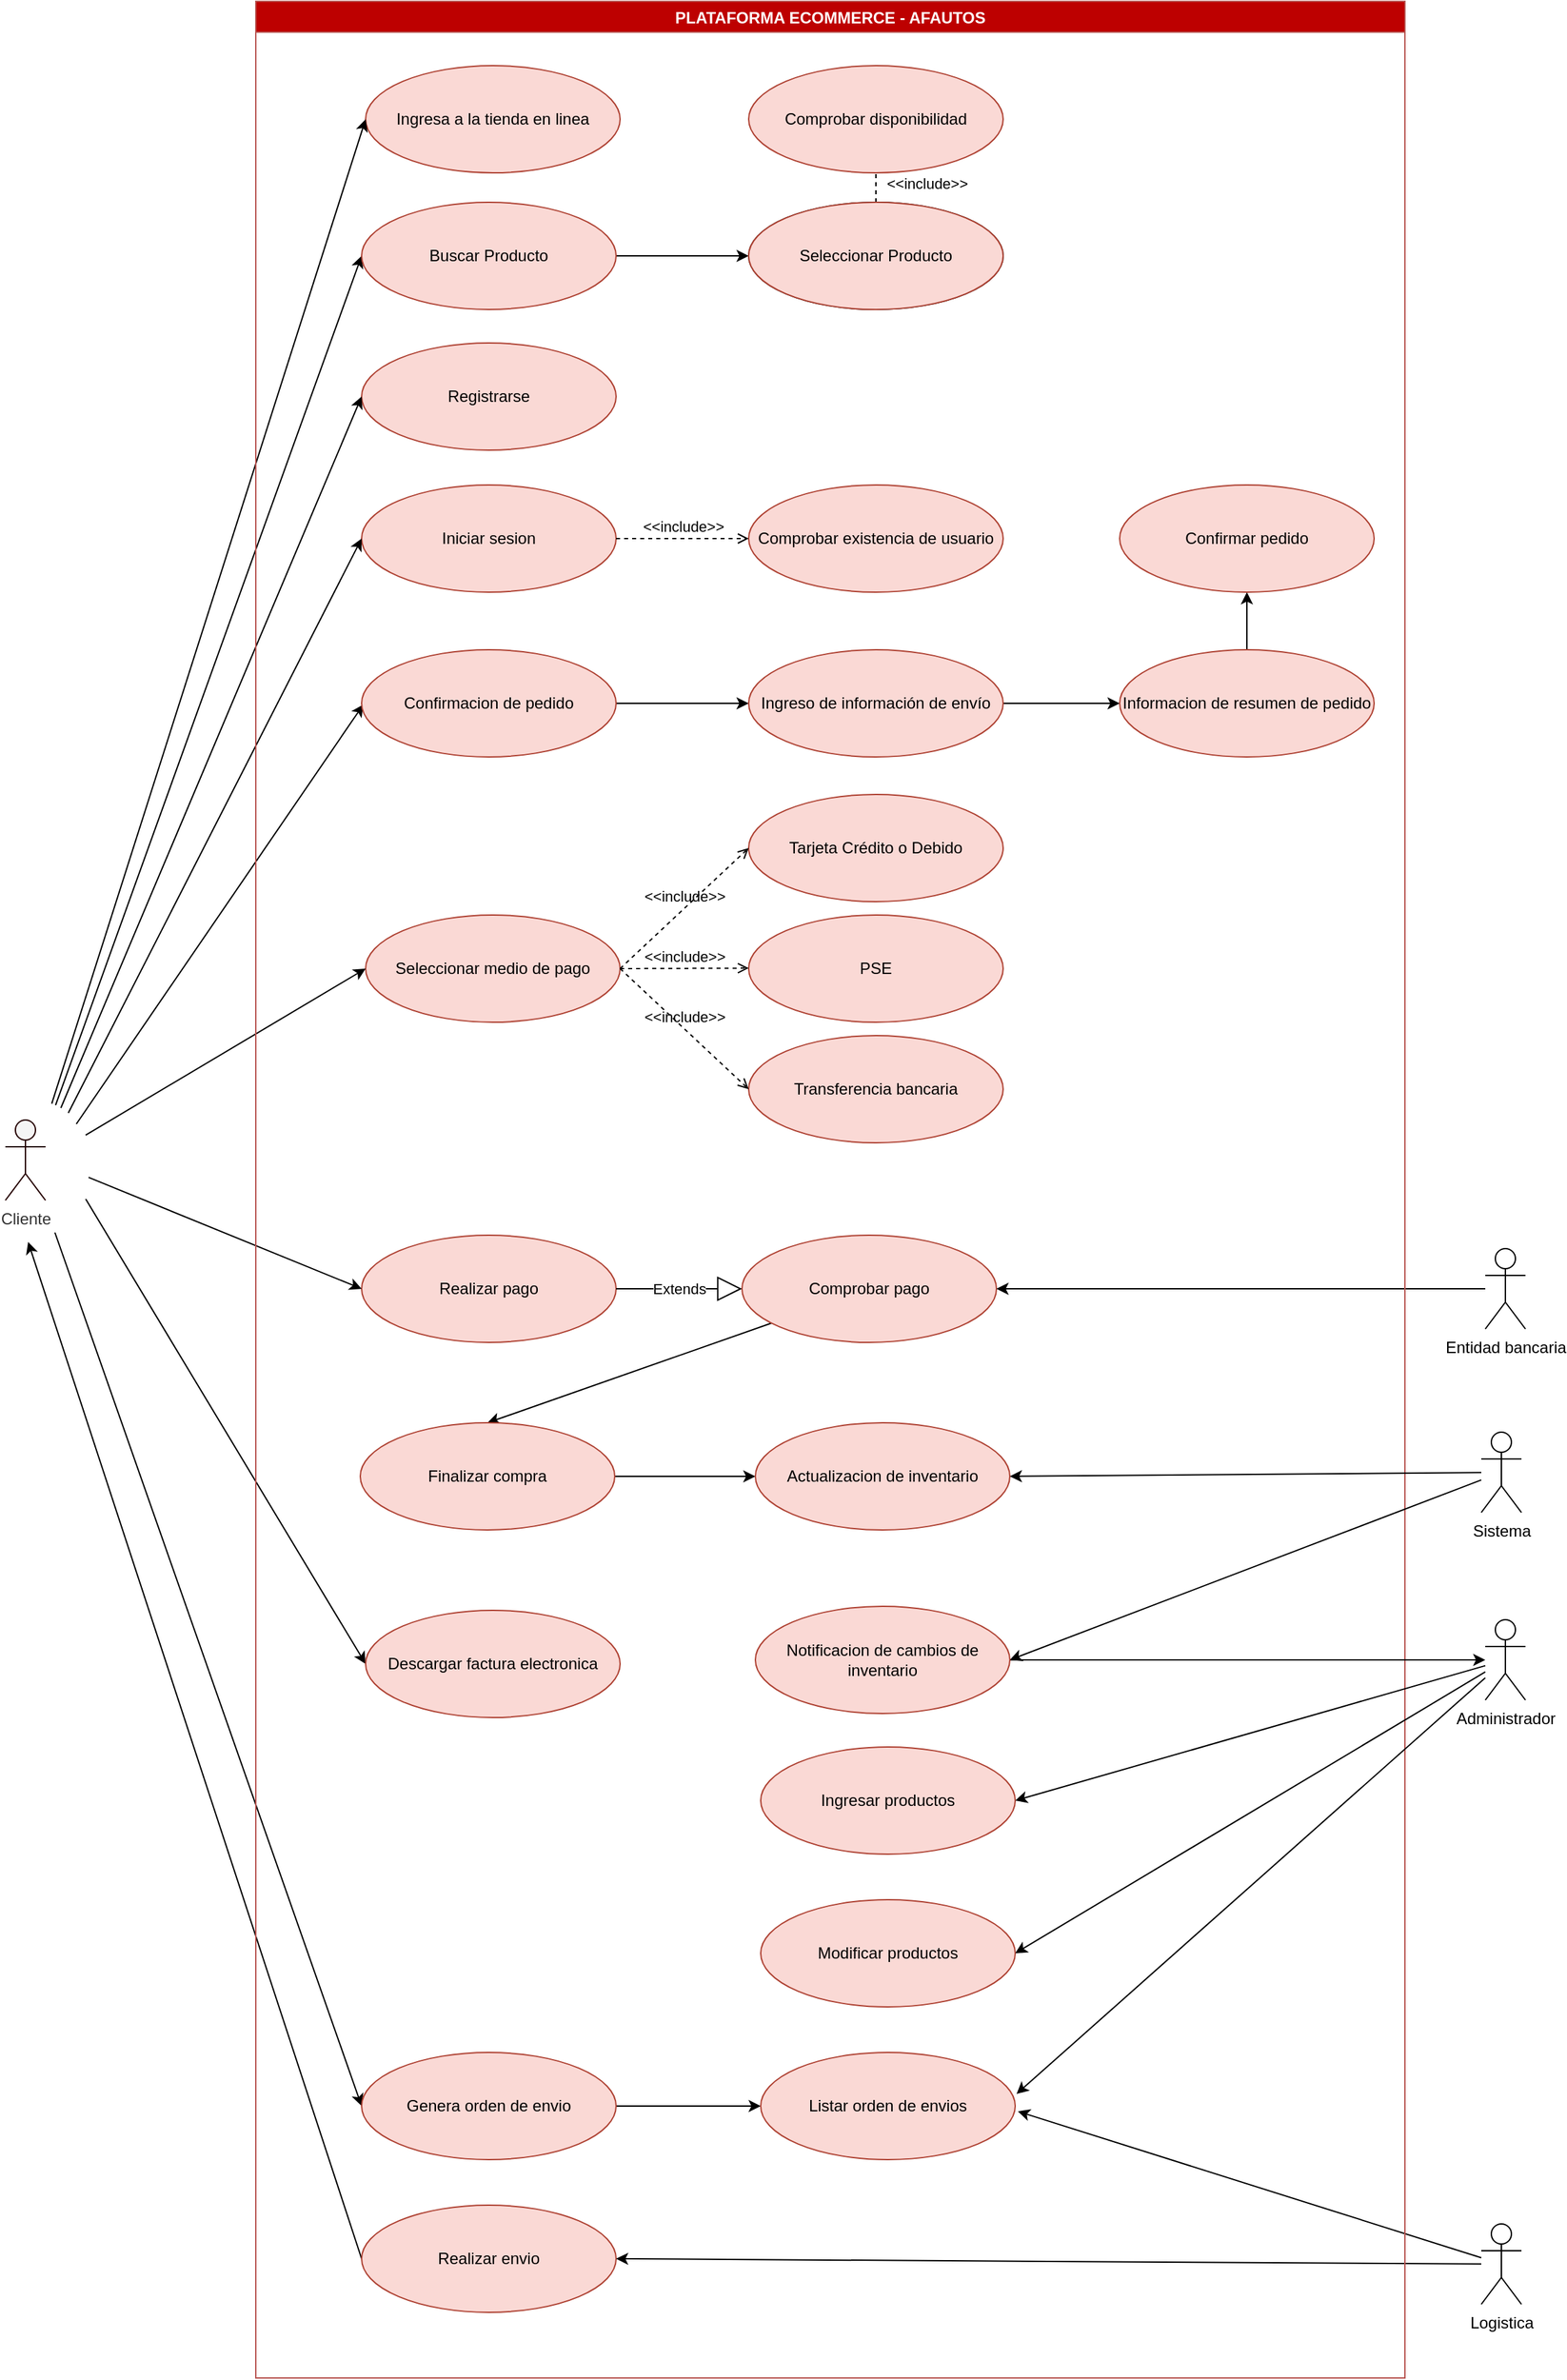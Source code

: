 <mxfile version="20.8.16" type="device" pages="7"><diagram name="CU-General" id="J3rD9mfmexUvlModbw79"><mxGraphModel dx="1843" dy="1788" grid="0" gridSize="10" guides="1" tooltips="1" connect="1" arrows="1" fold="1" page="1" pageScale="1" pageWidth="827" pageHeight="1169" background="none" math="0" shadow="0"><root><mxCell id="0"/><mxCell id="1" parent="0"/><mxCell id="SWwHKeRvY5Vn-qonxEXC-39" style="edgeStyle=none;rounded=0;orthogonalLoop=1;jettySize=auto;html=1;entryX=0;entryY=0.5;entryDx=0;entryDy=0;" parent="1" target="8XbORjnIPa58XTq-ksNn-6" edge="1"><mxGeometry relative="1" as="geometry"><mxPoint x="-714" y="-265" as="sourcePoint"/></mxGeometry></mxCell><mxCell id="hlkucaDvut3xOPGp80ji-8" style="edgeStyle=none;rounded=0;orthogonalLoop=1;jettySize=auto;html=1;entryX=0;entryY=0.5;entryDx=0;entryDy=0;" parent="1" target="AMcKV06FwoZE4fGo1X3r-6" edge="1"><mxGeometry relative="1" as="geometry"><mxPoint x="-533" y="78" as="targetPoint"/><mxPoint x="-737" y="-240" as="sourcePoint"/></mxGeometry></mxCell><mxCell id="5LgyMK8bPT8PPMib0Yqs-1" value="Cliente" style="shape=umlActor;verticalLabelPosition=bottom;verticalAlign=top;html=1;fillColor=#f5f5f5;strokeColor=#240000;fontColor=#333333;" parent="1" vertex="1"><mxGeometry x="-774" y="-324" width="30" height="60" as="geometry"/></mxCell><mxCell id="5LgyMK8bPT8PPMib0Yqs-2" value="Ingresa a la tienda en linea" style="ellipse;whiteSpace=wrap;html=1;fillColor=#fad9d5;strokeColor=#ae4132;" parent="1" vertex="1"><mxGeometry x="-505" y="-1111" width="190" height="80" as="geometry"/></mxCell><mxCell id="8XbORjnIPa58XTq-ksNn-1" value="Seleccionar Producto" style="ellipse;whiteSpace=wrap;html=1;" parent="1" vertex="1"><mxGeometry x="-219" y="-1009" width="190" height="80" as="geometry"/></mxCell><mxCell id="8XbORjnIPa58XTq-ksNn-2" value="Iniciar sesion" style="ellipse;whiteSpace=wrap;html=1;fillColor=#fad9d5;strokeColor=#ae4132;" parent="1" vertex="1"><mxGeometry x="-508" y="-798" width="190" height="80" as="geometry"/></mxCell><mxCell id="8XbORjnIPa58XTq-ksNn-3" value="Seleccionar medio de pago" style="ellipse;whiteSpace=wrap;html=1;fillColor=#fad9d5;strokeColor=#ae4132;" parent="1" vertex="1"><mxGeometry x="-505" y="-477" width="190" height="80" as="geometry"/></mxCell><mxCell id="LXLfCKJdHeJ2lW36TfiD-7" style="edgeStyle=none;rounded=0;orthogonalLoop=1;jettySize=auto;html=1;entryX=0;entryY=0.5;entryDx=0;entryDy=0;exitX=1;exitY=0.5;exitDx=0;exitDy=0;" edge="1" parent="1" source="LXLfCKJdHeJ2lW36TfiD-8" target="LXLfCKJdHeJ2lW36TfiD-3"><mxGeometry relative="1" as="geometry"/></mxCell><mxCell id="8XbORjnIPa58XTq-ksNn-4" value="Realizar pago" style="ellipse;whiteSpace=wrap;html=1;fillColor=#fad9d5;strokeColor=#ae4132;" parent="1" vertex="1"><mxGeometry x="-508" y="-238" width="190" height="80" as="geometry"/></mxCell><mxCell id="8XbORjnIPa58XTq-ksNn-6" value="Descargar factura electronica" style="ellipse;whiteSpace=wrap;html=1;fillColor=#fad9d5;strokeColor=#ae4132;" parent="1" vertex="1"><mxGeometry x="-505" y="42" width="190" height="80" as="geometry"/></mxCell><mxCell id="8XbORjnIPa58XTq-ksNn-51" value="Registrarse" style="ellipse;whiteSpace=wrap;html=1;fillColor=#fad9d5;strokeColor=#ae4132;" parent="1" vertex="1"><mxGeometry x="-508" y="-904" width="190" height="80" as="geometry"/></mxCell><mxCell id="8XbORjnIPa58XTq-ksNn-63" value="Comprobar existencia de usuario" style="ellipse;whiteSpace=wrap;html=1;fillColor=#fad9d5;strokeColor=#ae4132;" parent="1" vertex="1"><mxGeometry x="-219" y="-798" width="190" height="80" as="geometry"/></mxCell><mxCell id="8XbORjnIPa58XTq-ksNn-64" value="&amp;lt;&amp;lt;include&amp;gt;&amp;gt;" style="html=1;verticalAlign=bottom;labelBackgroundColor=none;endArrow=open;endFill=0;dashed=1;entryX=0;entryY=0.5;entryDx=0;entryDy=0;exitX=1;exitY=0.5;exitDx=0;exitDy=0;exitPerimeter=0;" parent="1" source="8XbORjnIPa58XTq-ksNn-2" target="8XbORjnIPa58XTq-ksNn-63" edge="1"><mxGeometry width="160" relative="1" as="geometry"><mxPoint x="-295" y="-329.59" as="sourcePoint"/><mxPoint x="-255" y="-330" as="targetPoint"/></mxGeometry></mxCell><mxCell id="LXLfCKJdHeJ2lW36TfiD-19" style="edgeStyle=none;rounded=0;orthogonalLoop=1;jettySize=auto;html=1;entryX=0.5;entryY=0;entryDx=0;entryDy=0;" edge="1" parent="1" source="8XbORjnIPa58XTq-ksNn-68" target="LXLfCKJdHeJ2lW36TfiD-8"><mxGeometry relative="1" as="geometry"/></mxCell><mxCell id="8XbORjnIPa58XTq-ksNn-68" value="Comprobar pago" style="ellipse;whiteSpace=wrap;html=1;fillColor=#fad9d5;strokeColor=#ae4132;" parent="1" vertex="1"><mxGeometry x="-224" y="-238" width="190" height="80" as="geometry"/></mxCell><mxCell id="8XbORjnIPa58XTq-ksNn-77" value="Entidad bancaria" style="shape=umlActor;verticalLabelPosition=bottom;verticalAlign=top;html=1;" parent="1" vertex="1"><mxGeometry x="331" y="-228" width="30" height="60" as="geometry"/></mxCell><mxCell id="SWwHKeRvY5Vn-qonxEXC-3" value="" style="endArrow=classic;html=1;rounded=0;exitX=1;exitY=0.5;exitDx=0;exitDy=0;" parent="1" source="SWwHKeRvY5Vn-qonxEXC-48" target="8XbORjnIPa58XTq-ksNn-1" edge="1"><mxGeometry width="50" height="50" relative="1" as="geometry"><mxPoint x="-315" y="-849" as="sourcePoint"/><mxPoint x="-345" y="-859" as="targetPoint"/></mxGeometry></mxCell><mxCell id="SWwHKeRvY5Vn-qonxEXC-12" value="&amp;lt;&amp;lt;include&amp;gt;&amp;gt;" style="html=1;verticalAlign=bottom;labelBackgroundColor=none;endArrow=open;endFill=0;dashed=1;rounded=0;entryX=0.5;entryY=1;entryDx=0;entryDy=0;exitX=0.5;exitY=0;exitDx=0;exitDy=0;" parent="1" source="8XbORjnIPa58XTq-ksNn-1" edge="1"><mxGeometry x="-0.75" y="-38" width="160" relative="1" as="geometry"><mxPoint x="-129" y="-1009" as="sourcePoint"/><mxPoint x="-124" y="-1049" as="targetPoint"/><mxPoint as="offset"/></mxGeometry></mxCell><mxCell id="SWwHKeRvY5Vn-qonxEXC-13" value="Tarjeta Crédito o Debido" style="ellipse;whiteSpace=wrap;html=1;fillColor=#fad9d5;strokeColor=#ae4132;" parent="1" vertex="1"><mxGeometry x="-219" y="-567" width="190" height="80" as="geometry"/></mxCell><mxCell id="SWwHKeRvY5Vn-qonxEXC-14" value="PSE" style="ellipse;whiteSpace=wrap;html=1;fillColor=#fad9d5;strokeColor=#ae4132;" parent="1" vertex="1"><mxGeometry x="-219" y="-477" width="190" height="80" as="geometry"/></mxCell><mxCell id="SWwHKeRvY5Vn-qonxEXC-15" value="Transferencia bancaria" style="ellipse;whiteSpace=wrap;html=1;fillColor=#fad9d5;strokeColor=#ae4132;" parent="1" vertex="1"><mxGeometry x="-219" y="-387" width="190" height="80" as="geometry"/></mxCell><mxCell id="SWwHKeRvY5Vn-qonxEXC-17" value="&amp;lt;&amp;lt;include&amp;gt;&amp;gt;" style="html=1;verticalAlign=bottom;labelBackgroundColor=none;endArrow=open;endFill=0;dashed=1;entryX=0;entryY=0.5;entryDx=0;entryDy=0;exitX=1;exitY=0.5;exitDx=0;exitDy=0;" parent="1" source="8XbORjnIPa58XTq-ksNn-3" edge="1"><mxGeometry width="160" relative="1" as="geometry"><mxPoint x="-279" y="-437" as="sourcePoint"/><mxPoint x="-219" y="-437.34" as="targetPoint"/><mxPoint as="offset"/></mxGeometry></mxCell><mxCell id="SWwHKeRvY5Vn-qonxEXC-18" value="&amp;lt;&amp;lt;include&amp;gt;&amp;gt;" style="html=1;verticalAlign=bottom;labelBackgroundColor=none;endArrow=open;endFill=0;dashed=1;rounded=0;entryX=0;entryY=0.5;entryDx=0;entryDy=0;exitX=1;exitY=0.5;exitDx=0;exitDy=0;" parent="1" source="8XbORjnIPa58XTq-ksNn-3" target="SWwHKeRvY5Vn-qonxEXC-13" edge="1"><mxGeometry width="160" relative="1" as="geometry"><mxPoint x="-279" y="-437" as="sourcePoint"/><mxPoint x="-119" y="-437" as="targetPoint"/></mxGeometry></mxCell><mxCell id="SWwHKeRvY5Vn-qonxEXC-22" style="rounded=0;orthogonalLoop=1;jettySize=auto;html=1;entryX=0;entryY=0.5;entryDx=0;entryDy=0;" parent="1" target="5LgyMK8bPT8PPMib0Yqs-2" edge="1"><mxGeometry relative="1" as="geometry"><mxPoint x="-739.356" y="-336.193" as="sourcePoint"/></mxGeometry></mxCell><mxCell id="SWwHKeRvY5Vn-qonxEXC-23" style="rounded=0;orthogonalLoop=1;jettySize=auto;html=1;entryX=0;entryY=0.5;entryDx=0;entryDy=0;" parent="1" target="SWwHKeRvY5Vn-qonxEXC-48" edge="1"><mxGeometry relative="1" as="geometry"><mxPoint x="-736.498" y="-335.021" as="sourcePoint"/><mxPoint x="-505" y="-849" as="targetPoint"/></mxGeometry></mxCell><mxCell id="SWwHKeRvY5Vn-qonxEXC-24" style="rounded=0;orthogonalLoop=1;jettySize=auto;html=1;entryX=0;entryY=0.5;entryDx=0;entryDy=0;" parent="1" target="8XbORjnIPa58XTq-ksNn-51" edge="1"><mxGeometry relative="1" as="geometry"><mxPoint x="-732.55" y="-333.0" as="sourcePoint"/></mxGeometry></mxCell><mxCell id="SWwHKeRvY5Vn-qonxEXC-25" style="rounded=0;orthogonalLoop=1;jettySize=auto;html=1;entryX=0;entryY=0.5;entryDx=0;entryDy=0;" parent="1" target="8XbORjnIPa58XTq-ksNn-2" edge="1"><mxGeometry relative="1" as="geometry"><mxPoint x="-726.986" y="-329.217" as="sourcePoint"/></mxGeometry></mxCell><mxCell id="SWwHKeRvY5Vn-qonxEXC-26" style="edgeStyle=none;rounded=0;orthogonalLoop=1;jettySize=auto;html=1;entryX=0;entryY=0.5;entryDx=0;entryDy=0;" parent="1" target="8XbORjnIPa58XTq-ksNn-3" edge="1"><mxGeometry relative="1" as="geometry"><mxPoint x="-714.074" y="-312.709" as="sourcePoint"/></mxGeometry></mxCell><mxCell id="SWwHKeRvY5Vn-qonxEXC-27" style="edgeStyle=none;rounded=0;orthogonalLoop=1;jettySize=auto;html=1;entryX=0;entryY=0.5;entryDx=0;entryDy=0;" parent="1" target="8XbORjnIPa58XTq-ksNn-4" edge="1"><mxGeometry relative="1" as="geometry"><mxPoint x="-711.864" y="-281.182" as="sourcePoint"/></mxGeometry></mxCell><mxCell id="SWwHKeRvY5Vn-qonxEXC-19" value="&amp;lt;&amp;lt;include&amp;gt;&amp;gt;" style="html=1;verticalAlign=bottom;labelBackgroundColor=none;endArrow=open;endFill=0;dashed=1;rounded=0;entryX=0;entryY=0.5;entryDx=0;entryDy=0;exitX=1;exitY=0.5;exitDx=0;exitDy=0;" parent="1" source="8XbORjnIPa58XTq-ksNn-3" target="SWwHKeRvY5Vn-qonxEXC-15" edge="1"><mxGeometry width="160" relative="1" as="geometry"><mxPoint x="-279" y="-432" as="sourcePoint"/><mxPoint x="-219" y="-527" as="targetPoint"/></mxGeometry></mxCell><mxCell id="SWwHKeRvY5Vn-qonxEXC-29" style="edgeStyle=none;rounded=0;orthogonalLoop=1;jettySize=auto;html=1;entryX=1;entryY=0.5;entryDx=0;entryDy=0;" parent="1" source="8XbORjnIPa58XTq-ksNn-77" target="8XbORjnIPa58XTq-ksNn-68" edge="1"><mxGeometry relative="1" as="geometry"><mxPoint x="166.204" y="-273.662" as="sourcePoint"/></mxGeometry></mxCell><mxCell id="SWwHKeRvY5Vn-qonxEXC-47" value="Comprobar disponibilidad" style="ellipse;whiteSpace=wrap;html=1;fillColor=#fad9d5;strokeColor=#ae4132;" parent="1" vertex="1"><mxGeometry x="-219" y="-1111" width="190" height="80" as="geometry"/></mxCell><mxCell id="SWwHKeRvY5Vn-qonxEXC-48" value="Buscar Producto" style="ellipse;whiteSpace=wrap;html=1;fillColor=#fad9d5;strokeColor=#ae4132;" parent="1" vertex="1"><mxGeometry x="-508" y="-1009" width="190" height="80" as="geometry"/></mxCell><mxCell id="SWwHKeRvY5Vn-qonxEXC-49" value="Seleccionar Producto" style="ellipse;whiteSpace=wrap;html=1;fillColor=#fad9d5;strokeColor=#ae4132;" parent="1" vertex="1"><mxGeometry x="-219" y="-1009" width="190" height="80" as="geometry"/></mxCell><mxCell id="SWwHKeRvY5Vn-qonxEXC-50" value="Extends" style="endArrow=block;endSize=16;endFill=0;html=1;rounded=0;exitX=1;exitY=0.5;exitDx=0;exitDy=0;entryX=0;entryY=0.5;entryDx=0;entryDy=0;" parent="1" source="8XbORjnIPa58XTq-ksNn-4" target="8XbORjnIPa58XTq-ksNn-68" edge="1"><mxGeometry width="160" relative="1" as="geometry"><mxPoint x="-358" y="-180" as="sourcePoint"/><mxPoint x="-253" y="-222" as="targetPoint"/></mxGeometry></mxCell><mxCell id="SWwHKeRvY5Vn-qonxEXC-52" value="" style="endArrow=classic;html=1;rounded=0;entryX=0.007;entryY=0.598;entryDx=0;entryDy=0;entryPerimeter=0;" parent="1" edge="1"><mxGeometry width="50" height="50" relative="1" as="geometry"><mxPoint x="-721" y="-321" as="sourcePoint"/><mxPoint x="-506.67" y="-634.16" as="targetPoint"/></mxGeometry></mxCell><mxCell id="AMcKV06FwoZE4fGo1X3r-4" style="edgeStyle=orthogonalEdgeStyle;rounded=0;orthogonalLoop=1;jettySize=auto;html=1;entryX=0;entryY=0.5;entryDx=0;entryDy=0;" parent="1" source="AMcKV06FwoZE4fGo1X3r-1" target="AMcKV06FwoZE4fGo1X3r-3" edge="1"><mxGeometry relative="1" as="geometry"/></mxCell><mxCell id="AMcKV06FwoZE4fGo1X3r-1" value="Confirmacion de pedido" style="ellipse;whiteSpace=wrap;html=1;fillColor=#fad9d5;strokeColor=#ae4132;" parent="1" vertex="1"><mxGeometry x="-508" y="-675" width="190" height="80" as="geometry"/></mxCell><mxCell id="AMcKV06FwoZE4fGo1X3r-10" style="edgeStyle=orthogonalEdgeStyle;rounded=0;orthogonalLoop=1;jettySize=auto;html=1;" parent="1" source="AMcKV06FwoZE4fGo1X3r-3" target="AMcKV06FwoZE4fGo1X3r-8" edge="1"><mxGeometry relative="1" as="geometry"/></mxCell><mxCell id="AMcKV06FwoZE4fGo1X3r-3" value="Ingreso de información de envío" style="ellipse;whiteSpace=wrap;html=1;fillColor=#fad9d5;strokeColor=#ae4132;" parent="1" vertex="1"><mxGeometry x="-219" y="-675" width="190" height="80" as="geometry"/></mxCell><mxCell id="hlkucaDvut3xOPGp80ji-9" style="edgeStyle=none;rounded=0;orthogonalLoop=1;jettySize=auto;html=1;entryX=0;entryY=0.5;entryDx=0;entryDy=0;" parent="1" source="AMcKV06FwoZE4fGo1X3r-6" target="AMcKV06FwoZE4fGo1X3r-7" edge="1"><mxGeometry relative="1" as="geometry"/></mxCell><mxCell id="AMcKV06FwoZE4fGo1X3r-6" value="Genera orden de envio" style="ellipse;whiteSpace=wrap;html=1;fillColor=#fad9d5;strokeColor=#ae4132;" parent="1" vertex="1"><mxGeometry x="-508" y="372" width="190" height="80" as="geometry"/></mxCell><mxCell id="AMcKV06FwoZE4fGo1X3r-7" value="Listar orden de envios" style="ellipse;whiteSpace=wrap;html=1;fillColor=#fad9d5;strokeColor=#ae4132;" parent="1" vertex="1"><mxGeometry x="-210" y="372" width="190" height="80" as="geometry"/></mxCell><mxCell id="AMcKV06FwoZE4fGo1X3r-11" style="edgeStyle=orthogonalEdgeStyle;rounded=0;orthogonalLoop=1;jettySize=auto;html=1;entryX=0.5;entryY=1;entryDx=0;entryDy=0;" parent="1" source="AMcKV06FwoZE4fGo1X3r-8" target="AMcKV06FwoZE4fGo1X3r-9" edge="1"><mxGeometry relative="1" as="geometry"/></mxCell><mxCell id="AMcKV06FwoZE4fGo1X3r-8" value="Informacion de resumen de pedido" style="ellipse;whiteSpace=wrap;html=1;fillColor=#fad9d5;strokeColor=#ae4132;" parent="1" vertex="1"><mxGeometry x="58" y="-675" width="190" height="80" as="geometry"/></mxCell><mxCell id="AMcKV06FwoZE4fGo1X3r-9" value="Confirmar pedido" style="ellipse;whiteSpace=wrap;html=1;fillColor=#fad9d5;strokeColor=#ae4132;" parent="1" vertex="1"><mxGeometry x="58" y="-798" width="190" height="80" as="geometry"/></mxCell><mxCell id="reCB-rF8JOjWA0MAT41E-6" style="edgeStyle=none;rounded=0;orthogonalLoop=1;jettySize=auto;html=1;exitX=0;exitY=0.5;exitDx=0;exitDy=0;" parent="1" source="hlkucaDvut3xOPGp80ji-5" edge="1"><mxGeometry relative="1" as="geometry"><mxPoint x="-757" y="-233" as="targetPoint"/><mxPoint x="-512" y="159" as="sourcePoint"/></mxGeometry></mxCell><mxCell id="hlkucaDvut3xOPGp80ji-5" value="Realizar envio" style="ellipse;whiteSpace=wrap;html=1;fillColor=#fad9d5;strokeColor=#ae4132;" parent="1" vertex="1"><mxGeometry x="-508" y="486" width="190" height="80" as="geometry"/></mxCell><mxCell id="reCB-rF8JOjWA0MAT41E-5" style="edgeStyle=none;rounded=0;orthogonalLoop=1;jettySize=auto;html=1;entryX=1;entryY=0.5;entryDx=0;entryDy=0;" parent="1" source="hlkucaDvut3xOPGp80ji-10" target="hlkucaDvut3xOPGp80ji-5" edge="1"><mxGeometry relative="1" as="geometry"/></mxCell><mxCell id="hlkucaDvut3xOPGp80ji-10" value="Logistica" style="shape=umlActor;verticalLabelPosition=bottom;verticalAlign=top;html=1;outlineConnect=0;" parent="1" vertex="1"><mxGeometry x="328" y="500" width="30" height="60" as="geometry"/></mxCell><mxCell id="hlkucaDvut3xOPGp80ji-12" style="rounded=0;orthogonalLoop=1;jettySize=auto;html=1;" parent="1" source="hlkucaDvut3xOPGp80ji-10" edge="1"><mxGeometry relative="1" as="geometry"><mxPoint x="-18" y="416" as="targetPoint"/></mxGeometry></mxCell><mxCell id="LXLfCKJdHeJ2lW36TfiD-2" value="PLATAFORMA ECOMMERCE - AFAUTOS" style="swimlane;fillColor=#BD0000;strokeColor=#b85450;fontColor=#FFFFFF;" vertex="1" parent="1"><mxGeometry x="-587" y="-1159" width="858" height="1774" as="geometry"/></mxCell><mxCell id="LXLfCKJdHeJ2lW36TfiD-3" value="Actualizacion de inventario" style="ellipse;whiteSpace=wrap;html=1;fillColor=#fad9d5;strokeColor=#ae4132;" vertex="1" parent="1"><mxGeometry x="-214" y="-98" width="190" height="80" as="geometry"/></mxCell><mxCell id="LXLfCKJdHeJ2lW36TfiD-5" style="rounded=0;orthogonalLoop=1;jettySize=auto;html=1;entryX=1;entryY=0.5;entryDx=0;entryDy=0;" edge="1" parent="1" source="LXLfCKJdHeJ2lW36TfiD-4" target="LXLfCKJdHeJ2lW36TfiD-3"><mxGeometry relative="1" as="geometry"/></mxCell><mxCell id="LXLfCKJdHeJ2lW36TfiD-10" style="edgeStyle=none;rounded=0;orthogonalLoop=1;jettySize=auto;html=1;entryX=1;entryY=0.5;entryDx=0;entryDy=0;" edge="1" parent="1" source="LXLfCKJdHeJ2lW36TfiD-4" target="LXLfCKJdHeJ2lW36TfiD-9"><mxGeometry relative="1" as="geometry"/></mxCell><mxCell id="LXLfCKJdHeJ2lW36TfiD-4" value="Sistema" style="shape=umlActor;verticalLabelPosition=bottom;verticalAlign=top;html=1;" vertex="1" parent="1"><mxGeometry x="328" y="-91" width="30" height="60" as="geometry"/></mxCell><mxCell id="LXLfCKJdHeJ2lW36TfiD-14" style="edgeStyle=none;rounded=0;orthogonalLoop=1;jettySize=auto;html=1;entryX=1;entryY=0.5;entryDx=0;entryDy=0;" edge="1" parent="1" source="LXLfCKJdHeJ2lW36TfiD-6" target="LXLfCKJdHeJ2lW36TfiD-12"><mxGeometry relative="1" as="geometry"/></mxCell><mxCell id="LXLfCKJdHeJ2lW36TfiD-15" style="edgeStyle=none;rounded=0;orthogonalLoop=1;jettySize=auto;html=1;entryX=1;entryY=0.5;entryDx=0;entryDy=0;" edge="1" parent="1" source="LXLfCKJdHeJ2lW36TfiD-6" target="LXLfCKJdHeJ2lW36TfiD-13"><mxGeometry relative="1" as="geometry"/></mxCell><mxCell id="LXLfCKJdHeJ2lW36TfiD-16" style="edgeStyle=none;rounded=0;orthogonalLoop=1;jettySize=auto;html=1;" edge="1" parent="1" source="LXLfCKJdHeJ2lW36TfiD-6"><mxGeometry relative="1" as="geometry"><mxPoint x="-19" y="403" as="targetPoint"/></mxGeometry></mxCell><mxCell id="LXLfCKJdHeJ2lW36TfiD-6" value="Administrador" style="shape=umlActor;verticalLabelPosition=bottom;verticalAlign=top;html=1;" vertex="1" parent="1"><mxGeometry x="331" y="49" width="30" height="60" as="geometry"/></mxCell><mxCell id="LXLfCKJdHeJ2lW36TfiD-8" value="Finalizar compra" style="ellipse;whiteSpace=wrap;html=1;fillColor=#fad9d5;strokeColor=#ae4132;" vertex="1" parent="1"><mxGeometry x="-509" y="-98" width="190" height="80" as="geometry"/></mxCell><mxCell id="LXLfCKJdHeJ2lW36TfiD-11" style="edgeStyle=none;rounded=0;orthogonalLoop=1;jettySize=auto;html=1;" edge="1" parent="1" source="LXLfCKJdHeJ2lW36TfiD-9" target="LXLfCKJdHeJ2lW36TfiD-6"><mxGeometry relative="1" as="geometry"/></mxCell><mxCell id="LXLfCKJdHeJ2lW36TfiD-9" value="Notificacion de cambios de inventario" style="ellipse;whiteSpace=wrap;html=1;fillColor=#fad9d5;strokeColor=#ae4132;" vertex="1" parent="1"><mxGeometry x="-214" y="39" width="190" height="80" as="geometry"/></mxCell><mxCell id="LXLfCKJdHeJ2lW36TfiD-12" value="Ingresar productos" style="ellipse;whiteSpace=wrap;html=1;fillColor=#fad9d5;strokeColor=#ae4132;" vertex="1" parent="1"><mxGeometry x="-210" y="144" width="190" height="80" as="geometry"/></mxCell><mxCell id="LXLfCKJdHeJ2lW36TfiD-13" value="Modificar productos" style="ellipse;whiteSpace=wrap;html=1;fillColor=#fad9d5;strokeColor=#ae4132;" vertex="1" parent="1"><mxGeometry x="-210" y="258" width="190" height="80" as="geometry"/></mxCell></root></mxGraphModel></diagram><diagram id="wPySxO024Mt6UDvo6rmU" name="Seleccionar producto"><mxGraphModel dx="1691" dy="1695" grid="1" gridSize="10" guides="1" tooltips="1" connect="1" arrows="1" fold="1" page="1" pageScale="1" pageWidth="827" pageHeight="1169" math="0" shadow="0"><root><mxCell id="0"/><mxCell id="1" parent="0"/><mxCell id="2SevxE4F7VogTKQOpjMI-3" style="rounded=0;orthogonalLoop=1;jettySize=auto;html=1;entryX=0;entryY=0.5;entryDx=0;entryDy=0;" parent="1" source="Pun8mTzjg-ECPtkDffPm-3" target="Pun8mTzjg-ECPtkDffPm-4" edge="1"><mxGeometry relative="1" as="geometry"/></mxCell><mxCell id="2SevxE4F7VogTKQOpjMI-4" style="edgeStyle=none;rounded=0;orthogonalLoop=1;jettySize=auto;html=1;entryX=0;entryY=0.5;entryDx=0;entryDy=0;" parent="1" source="Pun8mTzjg-ECPtkDffPm-3" target="Pun8mTzjg-ECPtkDffPm-31" edge="1"><mxGeometry relative="1" as="geometry"/></mxCell><mxCell id="Pun8mTzjg-ECPtkDffPm-3" value="Cliente" style="shape=umlActor;verticalLabelPosition=bottom;verticalAlign=top;html=1;fillColor=#f5f5f5;strokeColor=#240000;fontColor=#333333;" parent="1" vertex="1"><mxGeometry x="-720" y="-940" width="30" height="60" as="geometry"/></mxCell><mxCell id="Pun8mTzjg-ECPtkDffPm-4" value="Ingresa a la tienda en linea" style="ellipse;whiteSpace=wrap;html=1;fillColor=#fad9d5;strokeColor=#ae4132;" parent="1" vertex="1"><mxGeometry x="-625" y="-999" width="190" height="80" as="geometry"/></mxCell><mxCell id="Pun8mTzjg-ECPtkDffPm-5" value="Seleccionar Producto" style="ellipse;whiteSpace=wrap;html=1;" parent="1" vertex="1"><mxGeometry x="-390" y="-897" width="190" height="80" as="geometry"/></mxCell><mxCell id="Pun8mTzjg-ECPtkDffPm-15" value="" style="endArrow=classic;html=1;rounded=0;exitX=1;exitY=0.5;exitDx=0;exitDy=0;" parent="1" source="Pun8mTzjg-ECPtkDffPm-31" target="Pun8mTzjg-ECPtkDffPm-5" edge="1"><mxGeometry width="50" height="50" relative="1" as="geometry"><mxPoint x="-435" y="-737" as="sourcePoint"/><mxPoint x="-465" y="-747" as="targetPoint"/></mxGeometry></mxCell><mxCell id="Pun8mTzjg-ECPtkDffPm-16" value="&amp;lt;&amp;lt;include&amp;gt;&amp;gt;" style="html=1;verticalAlign=bottom;labelBackgroundColor=none;endArrow=open;endFill=0;dashed=1;rounded=0;entryX=0.5;entryY=1;entryDx=0;entryDy=0;exitX=0.5;exitY=0;exitDx=0;exitDy=0;" parent="1" source="Pun8mTzjg-ECPtkDffPm-5" edge="1"><mxGeometry x="-0.75" y="-38" width="160" relative="1" as="geometry"><mxPoint x="-300" y="-897" as="sourcePoint"/><mxPoint x="-295.0" y="-937" as="targetPoint"/><mxPoint as="offset"/></mxGeometry></mxCell><mxCell id="Pun8mTzjg-ECPtkDffPm-30" value="Comprobar disponibilidad" style="ellipse;whiteSpace=wrap;html=1;fillColor=#fad9d5;strokeColor=#ae4132;" parent="1" vertex="1"><mxGeometry x="-390" y="-999" width="190" height="80" as="geometry"/></mxCell><mxCell id="Pun8mTzjg-ECPtkDffPm-31" value="Buscar Producto" style="ellipse;whiteSpace=wrap;html=1;fillColor=#fad9d5;strokeColor=#ae4132;" parent="1" vertex="1"><mxGeometry x="-628" y="-897" width="190" height="80" as="geometry"/></mxCell><mxCell id="Pun8mTzjg-ECPtkDffPm-32" value="Seleccionar Producto" style="ellipse;whiteSpace=wrap;html=1;fillColor=#fad9d5;strokeColor=#ae4132;" parent="1" vertex="1"><mxGeometry x="-390" y="-897" width="190" height="80" as="geometry"/></mxCell></root></mxGraphModel></diagram><diagram id="WyftipWqgiydwiHWqoI0" name="Registrar cliente"><mxGraphModel dx="1691" dy="1695" grid="1" gridSize="10" guides="1" tooltips="1" connect="1" arrows="1" fold="1" page="1" pageScale="1" pageWidth="827" pageHeight="1169" math="0" shadow="0"><root><mxCell id="0"/><mxCell id="1" parent="0"/><mxCell id="RU-eFdWSQ3JUdU3a2xp--4" style="edgeStyle=none;rounded=0;orthogonalLoop=1;jettySize=auto;html=1;entryX=0;entryY=0.5;entryDx=0;entryDy=0;" parent="1" source="kD6F-f81nR2jcggmUd8F-1" target="kD6F-f81nR2jcggmUd8F-3" edge="1"><mxGeometry relative="1" as="geometry"/></mxCell><mxCell id="kD6F-f81nR2jcggmUd8F-1" value="Iniciar sesion" style="ellipse;whiteSpace=wrap;html=1;fillColor=#fad9d5;strokeColor=#ae4132;" parent="1" vertex="1"><mxGeometry x="-508" y="-798" width="190" height="80" as="geometry"/></mxCell><mxCell id="kD6F-f81nR2jcggmUd8F-2" value="Registrarse" style="ellipse;whiteSpace=wrap;html=1;fillColor=#fad9d5;strokeColor=#ae4132;" parent="1" vertex="1"><mxGeometry x="-508" y="-904" width="190" height="80" as="geometry"/></mxCell><mxCell id="kD6F-f81nR2jcggmUd8F-3" value="Comprobar existencia de usuario" style="ellipse;whiteSpace=wrap;html=1;fillColor=#fad9d5;strokeColor=#ae4132;" parent="1" vertex="1"><mxGeometry x="-219" y="-798" width="190" height="80" as="geometry"/></mxCell><mxCell id="RU-eFdWSQ3JUdU3a2xp--1" style="rounded=0;orthogonalLoop=1;jettySize=auto;html=1;entryX=0;entryY=0.5;entryDx=0;entryDy=0;" parent="1" source="RU-eFdWSQ3JUdU3a2xp--3" edge="1"><mxGeometry relative="1" as="geometry"><mxPoint x="-515.0" y="-860" as="targetPoint"/></mxGeometry></mxCell><mxCell id="RU-eFdWSQ3JUdU3a2xp--2" style="edgeStyle=none;rounded=0;orthogonalLoop=1;jettySize=auto;html=1;entryX=0;entryY=0.5;entryDx=0;entryDy=0;" parent="1" source="RU-eFdWSQ3JUdU3a2xp--3" edge="1"><mxGeometry relative="1" as="geometry"><mxPoint x="-518" y="-758" as="targetPoint"/></mxGeometry></mxCell><mxCell id="RU-eFdWSQ3JUdU3a2xp--3" value="Cliente" style="shape=umlActor;verticalLabelPosition=bottom;verticalAlign=top;html=1;fillColor=#f5f5f5;strokeColor=#240000;fontColor=#333333;" parent="1" vertex="1"><mxGeometry x="-610" y="-841" width="30" height="60" as="geometry"/></mxCell></root></mxGraphModel></diagram><diagram id="pRzyY-A5vk-TdL6lo7LE" name="Confirmacion de pedido"><mxGraphModel dx="1843" dy="1788" grid="1" gridSize="10" guides="1" tooltips="1" connect="1" arrows="1" fold="1" page="1" pageScale="1" pageWidth="827" pageHeight="1169" math="0" shadow="0"><root><mxCell id="0"/><mxCell id="1" parent="0"/><mxCell id="SeN3gZ_g-J3G7uBKatYc-1" style="edgeStyle=orthogonalEdgeStyle;rounded=0;orthogonalLoop=1;jettySize=auto;html=1;entryX=0;entryY=0.5;entryDx=0;entryDy=0;" edge="1" parent="1" source="SeN3gZ_g-J3G7uBKatYc-2" target="SeN3gZ_g-J3G7uBKatYc-4"><mxGeometry relative="1" as="geometry"/></mxCell><mxCell id="SeN3gZ_g-J3G7uBKatYc-2" value="Confirmacion de pedido" style="ellipse;whiteSpace=wrap;html=1;fillColor=#fad9d5;strokeColor=#ae4132;" vertex="1" parent="1"><mxGeometry x="-508" y="-675" width="190" height="80" as="geometry"/></mxCell><mxCell id="SeN3gZ_g-J3G7uBKatYc-3" style="edgeStyle=orthogonalEdgeStyle;rounded=0;orthogonalLoop=1;jettySize=auto;html=1;" edge="1" parent="1" source="SeN3gZ_g-J3G7uBKatYc-4" target="SeN3gZ_g-J3G7uBKatYc-6"><mxGeometry relative="1" as="geometry"/></mxCell><mxCell id="SeN3gZ_g-J3G7uBKatYc-4" value="Ingreso de información de envío" style="ellipse;whiteSpace=wrap;html=1;fillColor=#fad9d5;strokeColor=#ae4132;" vertex="1" parent="1"><mxGeometry x="-270" y="-675" width="190" height="80" as="geometry"/></mxCell><mxCell id="SeN3gZ_g-J3G7uBKatYc-5" style="edgeStyle=orthogonalEdgeStyle;rounded=0;orthogonalLoop=1;jettySize=auto;html=1;entryX=0.5;entryY=1;entryDx=0;entryDy=0;" edge="1" parent="1" source="SeN3gZ_g-J3G7uBKatYc-6" target="SeN3gZ_g-J3G7uBKatYc-7"><mxGeometry relative="1" as="geometry"/></mxCell><mxCell id="SeN3gZ_g-J3G7uBKatYc-6" value="Informacion de resumen de pedido" style="ellipse;whiteSpace=wrap;html=1;fillColor=#fad9d5;strokeColor=#ae4132;" vertex="1" parent="1"><mxGeometry y="-675" width="190" height="80" as="geometry"/></mxCell><mxCell id="SeN3gZ_g-J3G7uBKatYc-7" value="Confirmar pedido" style="ellipse;whiteSpace=wrap;html=1;fillColor=#fad9d5;strokeColor=#ae4132;" vertex="1" parent="1"><mxGeometry y="-798" width="190" height="80" as="geometry"/></mxCell><mxCell id="MW2VbsbBn3tRUxyN0a-t-2" style="edgeStyle=orthogonalEdgeStyle;rounded=0;orthogonalLoop=1;jettySize=auto;html=1;entryX=0.5;entryY=0;entryDx=0;entryDy=0;" edge="1" parent="1" target="SeN3gZ_g-J3G7uBKatYc-2"><mxGeometry relative="1" as="geometry"><mxPoint x="-413" y="-700" as="sourcePoint"/><Array as="points"><mxPoint x="-413" y="-700"/></Array></mxGeometry></mxCell><mxCell id="MW2VbsbBn3tRUxyN0a-t-1" value="Cliente" style="shape=umlActor;verticalLabelPosition=bottom;verticalAlign=top;html=1;fillColor=#f5f5f5;strokeColor=#240000;fontColor=#333333;" vertex="1" parent="1"><mxGeometry x="-428" y="-788" width="30" height="60" as="geometry"/></mxCell></root></mxGraphModel></diagram><diagram id="ajGb5XntBpuq_bmYubRs" name="Realizar pago"><mxGraphModel dx="1691" dy="1695" grid="1" gridSize="10" guides="1" tooltips="1" connect="1" arrows="1" fold="1" page="1" pageScale="1" pageWidth="827" pageHeight="1169" math="0" shadow="0"><root><mxCell id="0"/><mxCell id="1" parent="0"/><mxCell id="uJ_zcZ2CCfbu1N63XlGo-1" value="Seleccionar medio de pago" style="ellipse;whiteSpace=wrap;html=1;fillColor=#fad9d5;strokeColor=#ae4132;" parent="1" vertex="1"><mxGeometry x="-690" y="-470" width="190" height="80" as="geometry"/></mxCell><mxCell id="uJ_zcZ2CCfbu1N63XlGo-2" value="Tarjeta Crédito o Debido" style="ellipse;whiteSpace=wrap;html=1;fillColor=#fad9d5;strokeColor=#ae4132;" parent="1" vertex="1"><mxGeometry x="-440" y="-560" width="190" height="80" as="geometry"/></mxCell><mxCell id="uJ_zcZ2CCfbu1N63XlGo-3" value="PSE" style="ellipse;whiteSpace=wrap;html=1;fillColor=#fad9d5;strokeColor=#ae4132;" parent="1" vertex="1"><mxGeometry x="-440" y="-470" width="190" height="80" as="geometry"/></mxCell><mxCell id="uJ_zcZ2CCfbu1N63XlGo-4" value="Transferencia bancaria" style="ellipse;whiteSpace=wrap;html=1;fillColor=#fad9d5;strokeColor=#ae4132;" parent="1" vertex="1"><mxGeometry x="-440" y="-380" width="190" height="80" as="geometry"/></mxCell><mxCell id="uJ_zcZ2CCfbu1N63XlGo-5" value="&amp;lt;&amp;lt;include&amp;gt;&amp;gt;" style="html=1;verticalAlign=bottom;labelBackgroundColor=none;endArrow=open;endFill=0;dashed=1;entryX=0;entryY=0.5;entryDx=0;entryDy=0;exitX=1;exitY=0.5;exitDx=0;exitDy=0;exitPerimeter=0;" parent="1" edge="1"><mxGeometry width="160" relative="1" as="geometry"><mxPoint x="-500" y="-430.34" as="sourcePoint"/><mxPoint x="-440" y="-430.34" as="targetPoint"/><mxPoint as="offset"/></mxGeometry></mxCell><mxCell id="uJ_zcZ2CCfbu1N63XlGo-6" value="&amp;lt;&amp;lt;include&amp;gt;&amp;gt;" style="html=1;verticalAlign=bottom;labelBackgroundColor=none;endArrow=open;endFill=0;dashed=1;rounded=0;entryX=0;entryY=0.5;entryDx=0;entryDy=0;" parent="1" target="uJ_zcZ2CCfbu1N63XlGo-2" edge="1"><mxGeometry width="160" relative="1" as="geometry"><mxPoint x="-500" y="-430.0" as="sourcePoint"/><mxPoint x="-340" y="-430" as="targetPoint"/></mxGeometry></mxCell><mxCell id="uJ_zcZ2CCfbu1N63XlGo-7" value="&amp;lt;&amp;lt;include&amp;gt;&amp;gt;" style="html=1;verticalAlign=bottom;labelBackgroundColor=none;endArrow=open;endFill=0;dashed=1;rounded=0;entryX=0;entryY=0.5;entryDx=0;entryDy=0;" parent="1" target="uJ_zcZ2CCfbu1N63XlGo-4" edge="1"><mxGeometry width="160" relative="1" as="geometry"><mxPoint x="-500" y="-425.0" as="sourcePoint"/><mxPoint x="-440" y="-520" as="targetPoint"/></mxGeometry></mxCell><mxCell id="uJ_zcZ2CCfbu1N63XlGo-8" value="Realizar pago" style="ellipse;whiteSpace=wrap;html=1;fillColor=#fad9d5;strokeColor=#ae4132;" parent="1" vertex="1"><mxGeometry x="-690" y="-280" width="190" height="80" as="geometry"/></mxCell><mxCell id="uJ_zcZ2CCfbu1N63XlGo-9" value="Comprobar pago" style="ellipse;whiteSpace=wrap;html=1;fillColor=#fad9d5;strokeColor=#ae4132;" parent="1" vertex="1"><mxGeometry x="-440" y="-280" width="190" height="80" as="geometry"/></mxCell><mxCell id="uJ_zcZ2CCfbu1N63XlGo-10" value="Extends" style="endArrow=block;endSize=16;endFill=0;html=1;rounded=0;exitX=1;exitY=0.5;exitDx=0;exitDy=0;entryX=0;entryY=0.5;entryDx=0;entryDy=0;" parent="1" source="uJ_zcZ2CCfbu1N63XlGo-8" target="uJ_zcZ2CCfbu1N63XlGo-9" edge="1"><mxGeometry width="160" relative="1" as="geometry"><mxPoint x="-574" y="-222" as="sourcePoint"/><mxPoint x="-469" y="-264" as="targetPoint"/></mxGeometry></mxCell><mxCell id="WMyDgqkI0VmKNWbh_7t3-3" style="edgeStyle=none;rounded=0;orthogonalLoop=1;jettySize=auto;html=1;entryX=0;entryY=0.5;entryDx=0;entryDy=0;" parent="1" source="uJ_zcZ2CCfbu1N63XlGo-11" target="uJ_zcZ2CCfbu1N63XlGo-1" edge="1"><mxGeometry relative="1" as="geometry"/></mxCell><mxCell id="WMyDgqkI0VmKNWbh_7t3-4" style="edgeStyle=none;rounded=0;orthogonalLoop=1;jettySize=auto;html=1;entryX=0;entryY=0.5;entryDx=0;entryDy=0;" parent="1" source="uJ_zcZ2CCfbu1N63XlGo-11" target="uJ_zcZ2CCfbu1N63XlGo-8" edge="1"><mxGeometry relative="1" as="geometry"/></mxCell><mxCell id="uJ_zcZ2CCfbu1N63XlGo-11" value="Cliente" style="shape=umlActor;verticalLabelPosition=bottom;verticalAlign=top;html=1;fillColor=#f5f5f5;strokeColor=#240000;fontColor=#333333;" parent="1" vertex="1"><mxGeometry x="-800" y="-370" width="30" height="60" as="geometry"/></mxCell><mxCell id="WMyDgqkI0VmKNWbh_7t3-5" style="edgeStyle=none;rounded=0;orthogonalLoop=1;jettySize=auto;html=1;entryX=1;entryY=0.5;entryDx=0;entryDy=0;" parent="1" source="WMyDgqkI0VmKNWbh_7t3-1" target="uJ_zcZ2CCfbu1N63XlGo-9" edge="1"><mxGeometry relative="1" as="geometry"/></mxCell><mxCell id="WMyDgqkI0VmKNWbh_7t3-1" value="Entidad bancaria" style="shape=umlActor;verticalLabelPosition=bottom;verticalAlign=top;html=1;" parent="1" vertex="1"><mxGeometry x="-140" y="-270" width="30" height="60" as="geometry"/></mxCell></root></mxGraphModel></diagram><diagram id="w567--qzVy_ZW7GCPUkO" name="Actualizacion de inventario"><mxGraphModel dx="1691" dy="1695" grid="1" gridSize="10" guides="1" tooltips="1" connect="1" arrows="1" fold="1" page="1" pageScale="1" pageWidth="827" pageHeight="1169" math="0" shadow="0"><root><mxCell id="0"/><mxCell id="1" parent="0"/><mxCell id="SgV3Kqffnu3TmEyJxh4n-1" value="Actualizacion de inventario" style="ellipse;whiteSpace=wrap;html=1;fillColor=#fad9d5;strokeColor=#ae4132;" vertex="1" parent="1"><mxGeometry x="-214" y="-98" width="190" height="80" as="geometry"/></mxCell><mxCell id="SgV3Kqffnu3TmEyJxh4n-2" style="rounded=0;orthogonalLoop=1;jettySize=auto;html=1;entryX=1;entryY=0.5;entryDx=0;entryDy=0;" edge="1" parent="1" source="SgV3Kqffnu3TmEyJxh4n-4" target="SgV3Kqffnu3TmEyJxh4n-1"><mxGeometry relative="1" as="geometry"/></mxCell><mxCell id="SgV3Kqffnu3TmEyJxh4n-3" style="edgeStyle=none;rounded=0;orthogonalLoop=1;jettySize=auto;html=1;entryX=1;entryY=0.5;entryDx=0;entryDy=0;" edge="1" parent="1" source="SgV3Kqffnu3TmEyJxh4n-4" target="SgV3Kqffnu3TmEyJxh4n-9"><mxGeometry relative="1" as="geometry"/></mxCell><mxCell id="SgV3Kqffnu3TmEyJxh4n-4" value="Sistema" style="shape=umlActor;verticalLabelPosition=bottom;verticalAlign=top;html=1;" vertex="1" parent="1"><mxGeometry x="328" y="-91" width="30" height="60" as="geometry"/></mxCell><mxCell id="SgV3Kqffnu3TmEyJxh4n-5" style="edgeStyle=none;rounded=0;orthogonalLoop=1;jettySize=auto;html=1;entryX=1;entryY=0.5;entryDx=0;entryDy=0;" edge="1" parent="1" source="SgV3Kqffnu3TmEyJxh4n-7" target="SgV3Kqffnu3TmEyJxh4n-10"><mxGeometry relative="1" as="geometry"/></mxCell><mxCell id="SgV3Kqffnu3TmEyJxh4n-6" style="edgeStyle=none;rounded=0;orthogonalLoop=1;jettySize=auto;html=1;entryX=1;entryY=0.5;entryDx=0;entryDy=0;" edge="1" parent="1" source="SgV3Kqffnu3TmEyJxh4n-7" target="SgV3Kqffnu3TmEyJxh4n-11"><mxGeometry relative="1" as="geometry"/></mxCell><mxCell id="SgV3Kqffnu3TmEyJxh4n-7" value="Administrador" style="shape=umlActor;verticalLabelPosition=bottom;verticalAlign=top;html=1;" vertex="1" parent="1"><mxGeometry x="331" y="49" width="30" height="60" as="geometry"/></mxCell><mxCell id="SgV3Kqffnu3TmEyJxh4n-8" style="edgeStyle=none;rounded=0;orthogonalLoop=1;jettySize=auto;html=1;" edge="1" parent="1" source="SgV3Kqffnu3TmEyJxh4n-9" target="SgV3Kqffnu3TmEyJxh4n-7"><mxGeometry relative="1" as="geometry"/></mxCell><mxCell id="SgV3Kqffnu3TmEyJxh4n-9" value="Notificacion de cambios de inventario" style="ellipse;whiteSpace=wrap;html=1;fillColor=#fad9d5;strokeColor=#ae4132;" vertex="1" parent="1"><mxGeometry x="-214" y="39" width="190" height="80" as="geometry"/></mxCell><mxCell id="SgV3Kqffnu3TmEyJxh4n-10" value="Ingresar productos" style="ellipse;whiteSpace=wrap;html=1;fillColor=#fad9d5;strokeColor=#ae4132;" vertex="1" parent="1"><mxGeometry x="-210" y="144" width="190" height="80" as="geometry"/></mxCell><mxCell id="SgV3Kqffnu3TmEyJxh4n-11" value="Modificar productos" style="ellipse;whiteSpace=wrap;html=1;fillColor=#fad9d5;strokeColor=#ae4132;" vertex="1" parent="1"><mxGeometry x="-210" y="258" width="190" height="80" as="geometry"/></mxCell></root></mxGraphModel></diagram><diagram id="GJpTel0VKy3Zh-Et2fKA" name="Generar envio"><mxGraphModel dx="1691" dy="526" grid="1" gridSize="10" guides="1" tooltips="1" connect="1" arrows="1" fold="1" page="1" pageScale="1" pageWidth="827" pageHeight="1169" math="0" shadow="0"><root><mxCell id="0"/><mxCell id="1" parent="0"/><mxCell id="Ytp6RV5Zqj9FZugNF0xQ-7" style="edgeStyle=none;rounded=0;orthogonalLoop=1;jettySize=auto;html=1;" edge="1" parent="1" source="Ytp6RV5Zqj9FZugNF0xQ-1"><mxGeometry relative="1" as="geometry"><mxPoint x="-280" y="55" as="targetPoint"/></mxGeometry></mxCell><mxCell id="Ytp6RV5Zqj9FZugNF0xQ-1" value="Genera orden de envio" style="ellipse;whiteSpace=wrap;html=1;fillColor=#fad9d5;strokeColor=#ae4132;" vertex="1" parent="1"><mxGeometry x="-508" y="15" width="190" height="80" as="geometry"/></mxCell><mxCell id="Ytp6RV5Zqj9FZugNF0xQ-2" value="Listar orden de envios" style="ellipse;whiteSpace=wrap;html=1;fillColor=#fad9d5;strokeColor=#ae4132;" vertex="1" parent="1"><mxGeometry x="-278" y="12" width="190" height="80" as="geometry"/></mxCell><mxCell id="fnHsgzufcR2MT-1iXb0U-3" style="edgeStyle=none;rounded=0;orthogonalLoop=1;jettySize=auto;html=1;" edge="1" parent="1" source="Ytp6RV5Zqj9FZugNF0xQ-3" target="fnHsgzufcR2MT-1iXb0U-1"><mxGeometry relative="1" as="geometry"/></mxCell><mxCell id="Ytp6RV5Zqj9FZugNF0xQ-3" value="Realizar envio" style="ellipse;whiteSpace=wrap;html=1;fillColor=#fad9d5;strokeColor=#ae4132;" vertex="1" parent="1"><mxGeometry x="-508" y="124" width="190" height="80" as="geometry"/></mxCell><mxCell id="Ytp6RV5Zqj9FZugNF0xQ-4" value="Logistica" style="shape=umlActor;verticalLabelPosition=bottom;verticalAlign=top;html=1;outlineConnect=0;" vertex="1" parent="1"><mxGeometry x="-198" y="134" width="30" height="60" as="geometry"/></mxCell><mxCell id="Ytp6RV5Zqj9FZugNF0xQ-5" style="rounded=0;orthogonalLoop=1;jettySize=auto;html=1;entryX=1;entryY=0.5;entryDx=0;entryDy=0;" edge="1" parent="1" source="Ytp6RV5Zqj9FZugNF0xQ-4"><mxGeometry relative="1" as="geometry"><mxPoint x="-318" y="164" as="targetPoint"/></mxGeometry></mxCell><mxCell id="Ytp6RV5Zqj9FZugNF0xQ-6" style="rounded=0;orthogonalLoop=1;jettySize=auto;html=1;entryX=0.5;entryY=1;entryDx=0;entryDy=0;" edge="1" parent="1" source="Ytp6RV5Zqj9FZugNF0xQ-4" target="Ytp6RV5Zqj9FZugNF0xQ-2"><mxGeometry relative="1" as="geometry"><mxPoint x="-88" y="52" as="targetPoint"/></mxGeometry></mxCell><mxCell id="fnHsgzufcR2MT-1iXb0U-2" style="edgeStyle=none;rounded=0;orthogonalLoop=1;jettySize=auto;html=1;entryX=0;entryY=0.5;entryDx=0;entryDy=0;" edge="1" parent="1" source="fnHsgzufcR2MT-1iXb0U-1" target="Ytp6RV5Zqj9FZugNF0xQ-1"><mxGeometry relative="1" as="geometry"/></mxCell><mxCell id="fnHsgzufcR2MT-1iXb0U-1" value="Cliente" style="shape=umlActor;verticalLabelPosition=bottom;verticalAlign=top;html=1;fillColor=#f5f5f5;strokeColor=#240000;fontColor=#333333;" vertex="1" parent="1"><mxGeometry x="-620" y="80" width="30" height="60" as="geometry"/></mxCell></root></mxGraphModel></diagram></mxfile>